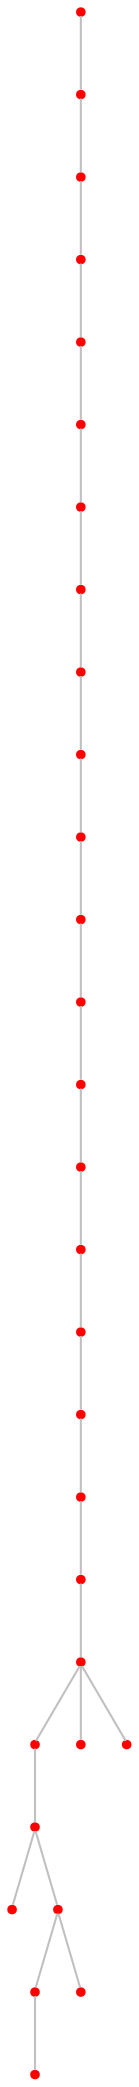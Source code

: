 graph {
	1 [color=red shape=point]
	7 [color=red shape=point]
	1 -- 7 [color=gray]
	3 [color=red shape=point]
	7 -- 3 [color=gray]
	11 [color=red shape=point]
	3 -- 11 [color=gray]
	10 [color=red shape=point]
	11 -- 10 [color=gray]
	9 [color=red shape=point]
	10 -- 9 [color=gray]
	18 [color=red shape=point]
	9 -- 18 [color=gray]
	13 [color=red shape=point]
	18 -- 13 [color=gray]
	15 [color=red shape=point]
	13 -- 15 [color=gray]
	16 [color=red shape=point]
	15 -- 16 [color=gray]
	14 [color=red shape=point]
	16 -- 14 [color=gray]
	17 [color=red shape=point]
	14 -- 17 [color=gray]
	20 [color=red shape=point]
	17 -- 20 [color=gray]
	24 [color=red shape=point]
	20 -- 24 [color=gray]
	26 [color=red shape=point]
	24 -- 26 [color=gray]
	27 [color=red shape=point]
	26 -- 27 [color=gray]
	29 [color=red shape=point]
	27 -- 29 [color=gray]
	28 [color=red shape=point]
	29 -- 28 [color=gray]
	22 [color=red shape=point]
	28 -- 22 [color=gray]
	23 [color=red shape=point]
	22 -- 23 [color=gray]
	25 [color=red shape=point]
	23 -- 25 [color=gray]
	2 [color=red shape=point]
	25 -- 2 [color=gray]
	6 [color=red shape=point]
	2 -- 6 [color=gray]
	0 [color=red shape=point]
	6 -- 0 [color=gray]
	5 [color=red shape=point]
	6 -- 5 [color=gray]
	8 [color=red shape=point]
	5 -- 8 [color=gray]
	12 [color=red shape=point]
	8 -- 12 [color=gray]
	4 [color=red shape=point]
	5 -- 4 [color=gray]
	19 [color=red shape=point]
	25 -- 19 [color=gray]
	21 [color=red shape=point]
	25 -- 21 [color=gray]
}

